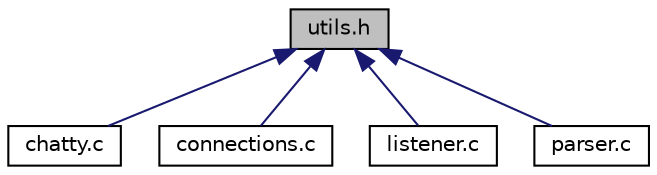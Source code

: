 digraph "utils.h"
{
  edge [fontname="Helvetica",fontsize="10",labelfontname="Helvetica",labelfontsize="10"];
  node [fontname="Helvetica",fontsize="10",shape=record];
  Node5 [label="utils.h",height=0.2,width=0.4,color="black", fillcolor="grey75", style="filled", fontcolor="black"];
  Node5 -> Node6 [dir="back",color="midnightblue",fontsize="10",style="solid",fontname="Helvetica"];
  Node6 [label="chatty.c",height=0.2,width=0.4,color="black", fillcolor="white", style="filled",URL="$chatty_8c.html",tooltip="File principale del server chatterbox. "];
  Node5 -> Node7 [dir="back",color="midnightblue",fontsize="10",style="solid",fontname="Helvetica"];
  Node7 [label="connections.c",height=0.2,width=0.4,color="black", fillcolor="white", style="filled",URL="$connections_8c.html"];
  Node5 -> Node8 [dir="back",color="midnightblue",fontsize="10",style="solid",fontname="Helvetica"];
  Node8 [label="listener.c",height=0.2,width=0.4,color="black", fillcolor="white", style="filled",URL="$listener_8c.html",tooltip="implementazione delle funzioni del listener in server.h "];
  Node5 -> Node9 [dir="back",color="midnightblue",fontsize="10",style="solid",fontname="Helvetica"];
  Node9 [label="parser.c",height=0.2,width=0.4,color="black", fillcolor="white", style="filled",URL="$parser_8c.html",tooltip="file che implementa il parser(in utils.h) del file di configurazione del server "];
}

